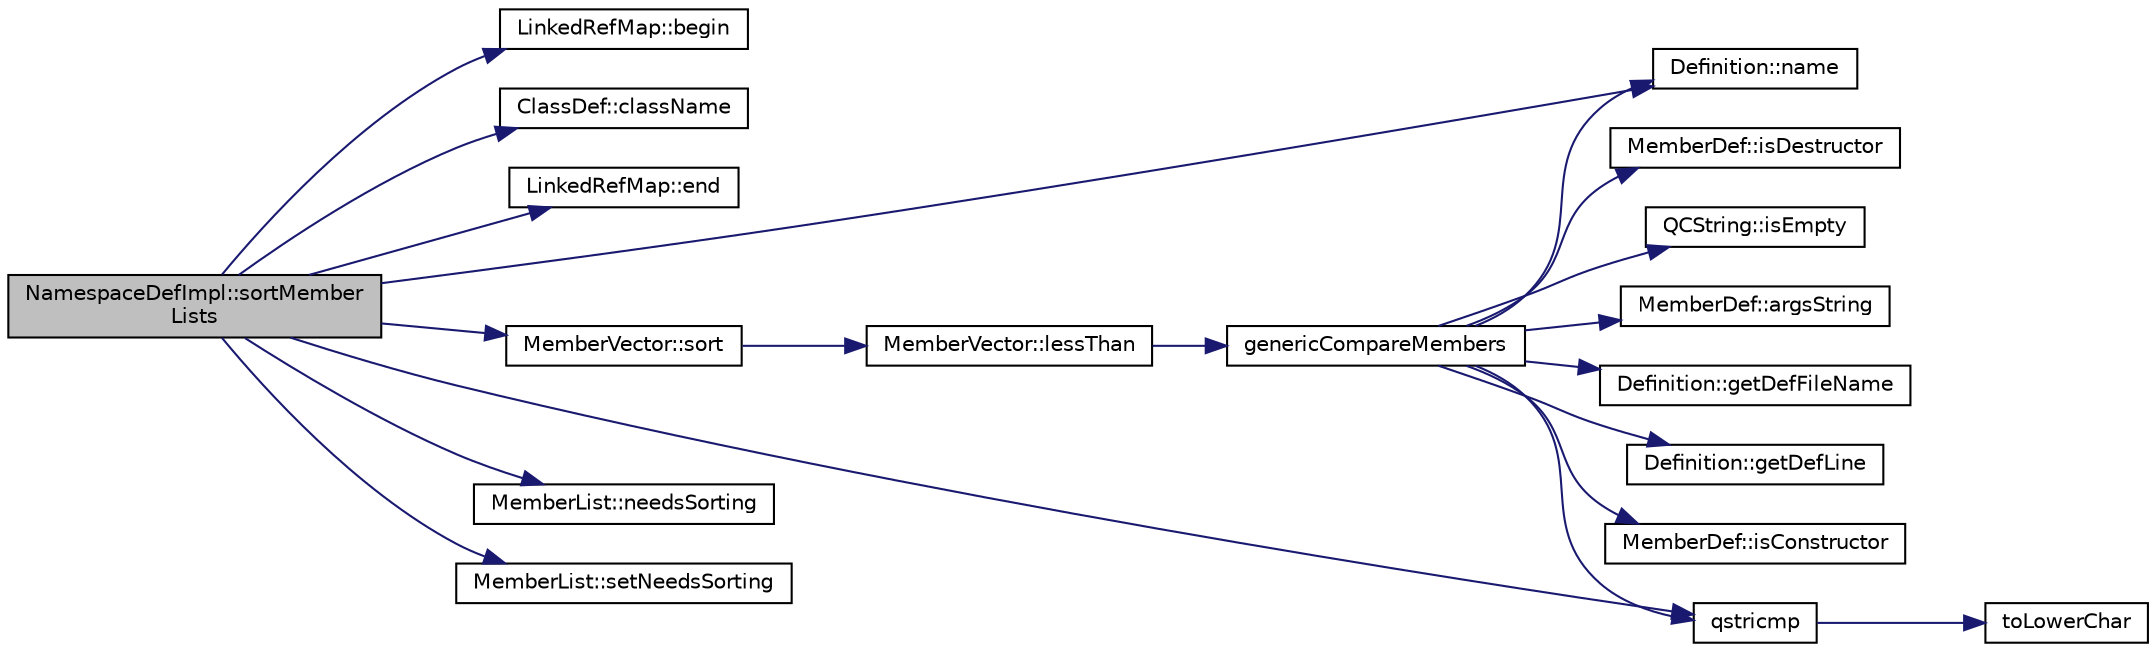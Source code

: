 digraph "NamespaceDefImpl::sortMemberLists"
{
 // LATEX_PDF_SIZE
  edge [fontname="Helvetica",fontsize="10",labelfontname="Helvetica",labelfontsize="10"];
  node [fontname="Helvetica",fontsize="10",shape=record];
  rankdir="LR";
  Node1 [label="NamespaceDefImpl::sortMember\lLists",height=0.2,width=0.4,color="black", fillcolor="grey75", style="filled", fontcolor="black",tooltip=" "];
  Node1 -> Node2 [color="midnightblue",fontsize="10",style="solid",fontname="Helvetica"];
  Node2 [label="LinkedRefMap::begin",height=0.2,width=0.4,color="black", fillcolor="white", style="filled",URL="$classLinkedRefMap.html#ac2f30ce85fd85bfb75bcb56bd10fe9a4",tooltip=" "];
  Node1 -> Node3 [color="midnightblue",fontsize="10",style="solid",fontname="Helvetica"];
  Node3 [label="ClassDef::className",height=0.2,width=0.4,color="black", fillcolor="white", style="filled",URL="$classClassDef.html#a2bdad1ebef918dac2ae32233c26ef723",tooltip=" "];
  Node1 -> Node4 [color="midnightblue",fontsize="10",style="solid",fontname="Helvetica"];
  Node4 [label="LinkedRefMap::end",height=0.2,width=0.4,color="black", fillcolor="white", style="filled",URL="$classLinkedRefMap.html#a7d843d470df85d608d8d47b2a56c5e80",tooltip=" "];
  Node1 -> Node5 [color="midnightblue",fontsize="10",style="solid",fontname="Helvetica"];
  Node5 [label="Definition::name",height=0.2,width=0.4,color="black", fillcolor="white", style="filled",URL="$classDefinition.html#a9374fedd7f64fea7e0e164302d1a9e61",tooltip=" "];
  Node1 -> Node6 [color="midnightblue",fontsize="10",style="solid",fontname="Helvetica"];
  Node6 [label="MemberList::needsSorting",height=0.2,width=0.4,color="black", fillcolor="white", style="filled",URL="$classMemberList.html#a062a8658517d3c208c3400fba38e41f7",tooltip=" "];
  Node1 -> Node7 [color="midnightblue",fontsize="10",style="solid",fontname="Helvetica"];
  Node7 [label="qstricmp",height=0.2,width=0.4,color="black", fillcolor="white", style="filled",URL="$qcstring_8cpp.html#a773d5813108052583cde43cc8517893d",tooltip=" "];
  Node7 -> Node8 [color="midnightblue",fontsize="10",style="solid",fontname="Helvetica"];
  Node8 [label="toLowerChar",height=0.2,width=0.4,color="black", fillcolor="white", style="filled",URL="$qcstring_8cpp.html#a4e545641f98651d4fb8299b407721f9b",tooltip=" "];
  Node1 -> Node9 [color="midnightblue",fontsize="10",style="solid",fontname="Helvetica"];
  Node9 [label="MemberList::setNeedsSorting",height=0.2,width=0.4,color="black", fillcolor="white", style="filled",URL="$classMemberList.html#a8c36bc97e2c74001d67b538ef3568121",tooltip=" "];
  Node1 -> Node10 [color="midnightblue",fontsize="10",style="solid",fontname="Helvetica"];
  Node10 [label="MemberVector::sort",height=0.2,width=0.4,color="black", fillcolor="white", style="filled",URL="$classMemberVector.html#a4391e4cb58c64ccf2325d67a8933e85f",tooltip=" "];
  Node10 -> Node11 [color="midnightblue",fontsize="10",style="solid",fontname="Helvetica"];
  Node11 [label="MemberVector::lessThan",height=0.2,width=0.4,color="black", fillcolor="white", style="filled",URL="$classMemberVector.html#a55bc8544d134138efb4a3aaf8518c32f",tooltip=" "];
  Node11 -> Node12 [color="midnightblue",fontsize="10",style="solid",fontname="Helvetica"];
  Node12 [label="genericCompareMembers",height=0.2,width=0.4,color="black", fillcolor="white", style="filled",URL="$memberlist_8cpp.html#a167ee264b79050f2a7adc66a8c0e999d",tooltip=" "];
  Node12 -> Node13 [color="midnightblue",fontsize="10",style="solid",fontname="Helvetica"];
  Node13 [label="MemberDef::argsString",height=0.2,width=0.4,color="black", fillcolor="white", style="filled",URL="$classMemberDef.html#adfae3b8f49644ba27669daa9412e14a3",tooltip=" "];
  Node12 -> Node14 [color="midnightblue",fontsize="10",style="solid",fontname="Helvetica"];
  Node14 [label="Definition::getDefFileName",height=0.2,width=0.4,color="black", fillcolor="white", style="filled",URL="$classDefinition.html#a33fee836f24f8205eedbd21dd9d282e6",tooltip=" "];
  Node12 -> Node15 [color="midnightblue",fontsize="10",style="solid",fontname="Helvetica"];
  Node15 [label="Definition::getDefLine",height=0.2,width=0.4,color="black", fillcolor="white", style="filled",URL="$classDefinition.html#a47e34774622704853e238ee2e7ef2334",tooltip=" "];
  Node12 -> Node16 [color="midnightblue",fontsize="10",style="solid",fontname="Helvetica"];
  Node16 [label="MemberDef::isConstructor",height=0.2,width=0.4,color="black", fillcolor="white", style="filled",URL="$classMemberDef.html#a196a099fba755a0586625635e40e9c58",tooltip=" "];
  Node12 -> Node17 [color="midnightblue",fontsize="10",style="solid",fontname="Helvetica"];
  Node17 [label="MemberDef::isDestructor",height=0.2,width=0.4,color="black", fillcolor="white", style="filled",URL="$classMemberDef.html#a0807e7d46f56761eb33db77778289c11",tooltip=" "];
  Node12 -> Node18 [color="midnightblue",fontsize="10",style="solid",fontname="Helvetica"];
  Node18 [label="QCString::isEmpty",height=0.2,width=0.4,color="black", fillcolor="white", style="filled",URL="$classQCString.html#a621c4090d69ad7d05ef8e5234376c3d8",tooltip=" "];
  Node12 -> Node5 [color="midnightblue",fontsize="10",style="solid",fontname="Helvetica"];
  Node12 -> Node7 [color="midnightblue",fontsize="10",style="solid",fontname="Helvetica"];
}
